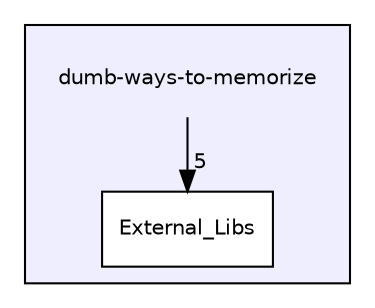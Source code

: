 digraph "dumb-ways-to-memorize" {
  compound=true
  node [ fontsize="10", fontname="Helvetica"];
  edge [ labelfontsize="10", labelfontname="Helvetica"];
  subgraph clusterdir_540ab20f337648f210f09089a548c9e0 {
    graph [ bgcolor="#eeeeff", pencolor="black", label="" URL="dir_540ab20f337648f210f09089a548c9e0.html"];
    dir_540ab20f337648f210f09089a548c9e0 [shape=plaintext label="dumb-ways-to-memorize"];
    dir_1c07fc99bd3a11e592c77cc7f1f05bb7 [shape=box label="External_Libs" color="black" fillcolor="white" style="filled" URL="dir_1c07fc99bd3a11e592c77cc7f1f05bb7.html"];
  }
  dir_540ab20f337648f210f09089a548c9e0->dir_1c07fc99bd3a11e592c77cc7f1f05bb7 [headlabel="5", labeldistance=1.5 headhref="dir_000000_000001.html"];
}
